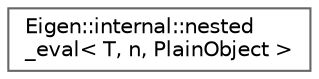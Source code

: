 digraph "类继承关系图"
{
 // LATEX_PDF_SIZE
  bgcolor="transparent";
  edge [fontname=Helvetica,fontsize=10,labelfontname=Helvetica,labelfontsize=10];
  node [fontname=Helvetica,fontsize=10,shape=box,height=0.2,width=0.4];
  rankdir="LR";
  Node0 [id="Node000000",label="Eigen::internal::nested\l_eval\< T, n, PlainObject \>",height=0.2,width=0.4,color="grey40", fillcolor="white", style="filled",URL="$struct_eigen_1_1internal_1_1nested__eval.html",tooltip=" "];
}
